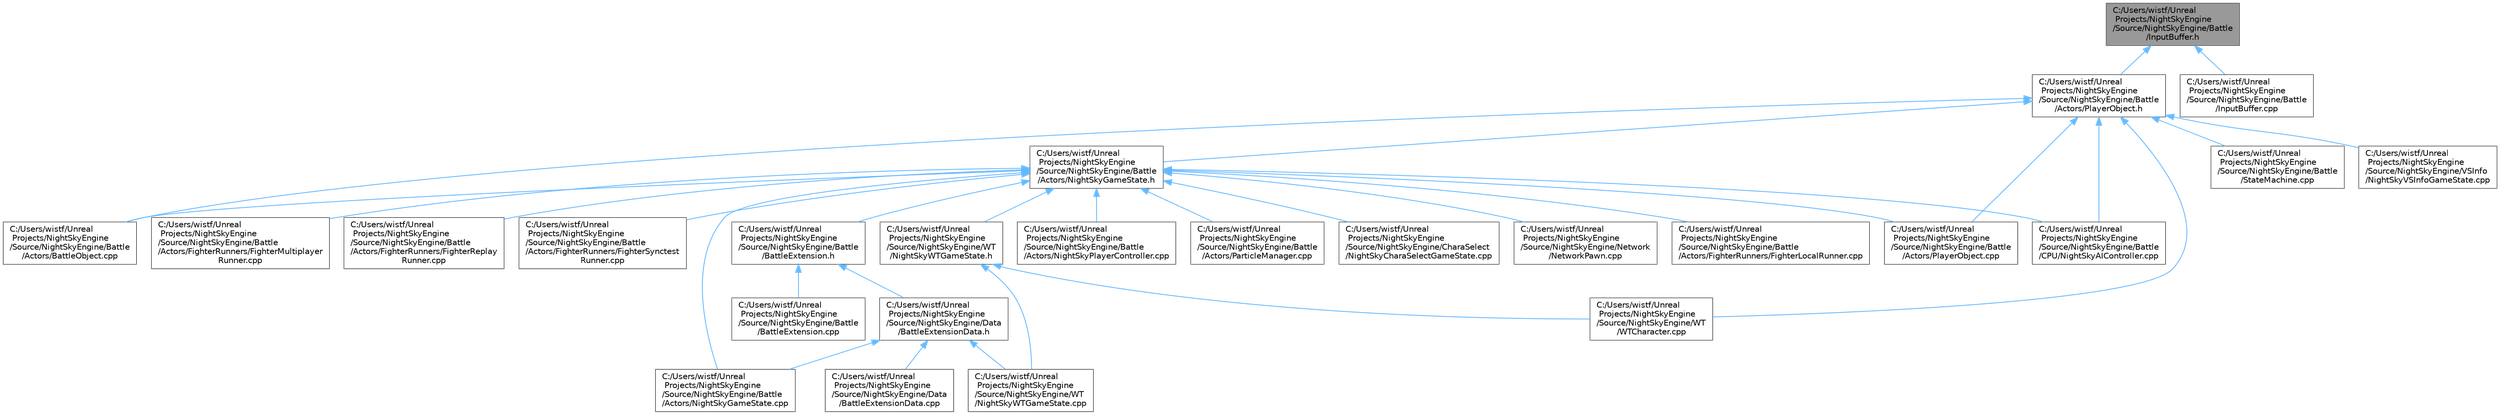digraph "C:/Users/wistf/Unreal Projects/NightSkyEngine/Source/NightSkyEngine/Battle/InputBuffer.h"
{
 // LATEX_PDF_SIZE
  bgcolor="transparent";
  edge [fontname=Helvetica,fontsize=10,labelfontname=Helvetica,labelfontsize=10];
  node [fontname=Helvetica,fontsize=10,shape=box,height=0.2,width=0.4];
  Node1 [id="Node000001",label="C:/Users/wistf/Unreal\l Projects/NightSkyEngine\l/Source/NightSkyEngine/Battle\l/InputBuffer.h",height=0.2,width=0.4,color="gray40", fillcolor="grey60", style="filled", fontcolor="black",tooltip=" "];
  Node1 -> Node2 [id="edge1_Node000001_Node000002",dir="back",color="steelblue1",style="solid",tooltip=" "];
  Node2 [id="Node000002",label="C:/Users/wistf/Unreal\l Projects/NightSkyEngine\l/Source/NightSkyEngine/Battle\l/Actors/PlayerObject.h",height=0.2,width=0.4,color="grey40", fillcolor="white", style="filled",URL="$_player_object_8h.html",tooltip=" "];
  Node2 -> Node3 [id="edge2_Node000002_Node000003",dir="back",color="steelblue1",style="solid",tooltip=" "];
  Node3 [id="Node000003",label="C:/Users/wistf/Unreal\l Projects/NightSkyEngine\l/Source/NightSkyEngine/Battle\l/Actors/BattleObject.cpp",height=0.2,width=0.4,color="grey40", fillcolor="white", style="filled",URL="$_battle_object_8cpp.html",tooltip=" "];
  Node2 -> Node4 [id="edge3_Node000002_Node000004",dir="back",color="steelblue1",style="solid",tooltip=" "];
  Node4 [id="Node000004",label="C:/Users/wistf/Unreal\l Projects/NightSkyEngine\l/Source/NightSkyEngine/Battle\l/Actors/NightSkyGameState.h",height=0.2,width=0.4,color="grey40", fillcolor="white", style="filled",URL="$_night_sky_game_state_8h.html",tooltip=" "];
  Node4 -> Node3 [id="edge4_Node000004_Node000003",dir="back",color="steelblue1",style="solid",tooltip=" "];
  Node4 -> Node5 [id="edge5_Node000004_Node000005",dir="back",color="steelblue1",style="solid",tooltip=" "];
  Node5 [id="Node000005",label="C:/Users/wistf/Unreal\l Projects/NightSkyEngine\l/Source/NightSkyEngine/Battle\l/Actors/FighterRunners/FighterLocalRunner.cpp",height=0.2,width=0.4,color="grey40", fillcolor="white", style="filled",URL="$_fighter_local_runner_8cpp.html",tooltip=" "];
  Node4 -> Node6 [id="edge6_Node000004_Node000006",dir="back",color="steelblue1",style="solid",tooltip=" "];
  Node6 [id="Node000006",label="C:/Users/wistf/Unreal\l Projects/NightSkyEngine\l/Source/NightSkyEngine/Battle\l/Actors/FighterRunners/FighterMultiplayer\lRunner.cpp",height=0.2,width=0.4,color="grey40", fillcolor="white", style="filled",URL="$_fighter_multiplayer_runner_8cpp.html",tooltip=" "];
  Node4 -> Node7 [id="edge7_Node000004_Node000007",dir="back",color="steelblue1",style="solid",tooltip=" "];
  Node7 [id="Node000007",label="C:/Users/wistf/Unreal\l Projects/NightSkyEngine\l/Source/NightSkyEngine/Battle\l/Actors/FighterRunners/FighterReplay\lRunner.cpp",height=0.2,width=0.4,color="grey40", fillcolor="white", style="filled",URL="$_fighter_replay_runner_8cpp.html",tooltip=" "];
  Node4 -> Node8 [id="edge8_Node000004_Node000008",dir="back",color="steelblue1",style="solid",tooltip=" "];
  Node8 [id="Node000008",label="C:/Users/wistf/Unreal\l Projects/NightSkyEngine\l/Source/NightSkyEngine/Battle\l/Actors/FighterRunners/FighterSynctest\lRunner.cpp",height=0.2,width=0.4,color="grey40", fillcolor="white", style="filled",URL="$_fighter_synctest_runner_8cpp.html",tooltip=" "];
  Node4 -> Node9 [id="edge9_Node000004_Node000009",dir="back",color="steelblue1",style="solid",tooltip=" "];
  Node9 [id="Node000009",label="C:/Users/wistf/Unreal\l Projects/NightSkyEngine\l/Source/NightSkyEngine/Battle\l/Actors/NightSkyGameState.cpp",height=0.2,width=0.4,color="grey40", fillcolor="white", style="filled",URL="$_night_sky_game_state_8cpp.html",tooltip=" "];
  Node4 -> Node10 [id="edge10_Node000004_Node000010",dir="back",color="steelblue1",style="solid",tooltip=" "];
  Node10 [id="Node000010",label="C:/Users/wistf/Unreal\l Projects/NightSkyEngine\l/Source/NightSkyEngine/Battle\l/Actors/NightSkyPlayerController.cpp",height=0.2,width=0.4,color="grey40", fillcolor="white", style="filled",URL="$_night_sky_player_controller_8cpp.html",tooltip=" "];
  Node4 -> Node11 [id="edge11_Node000004_Node000011",dir="back",color="steelblue1",style="solid",tooltip=" "];
  Node11 [id="Node000011",label="C:/Users/wistf/Unreal\l Projects/NightSkyEngine\l/Source/NightSkyEngine/Battle\l/Actors/ParticleManager.cpp",height=0.2,width=0.4,color="grey40", fillcolor="white", style="filled",URL="$_particle_manager_8cpp.html",tooltip=" "];
  Node4 -> Node12 [id="edge12_Node000004_Node000012",dir="back",color="steelblue1",style="solid",tooltip=" "];
  Node12 [id="Node000012",label="C:/Users/wistf/Unreal\l Projects/NightSkyEngine\l/Source/NightSkyEngine/Battle\l/Actors/PlayerObject.cpp",height=0.2,width=0.4,color="grey40", fillcolor="white", style="filled",URL="$_player_object_8cpp.html",tooltip=" "];
  Node4 -> Node13 [id="edge13_Node000004_Node000013",dir="back",color="steelblue1",style="solid",tooltip=" "];
  Node13 [id="Node000013",label="C:/Users/wistf/Unreal\l Projects/NightSkyEngine\l/Source/NightSkyEngine/Battle\l/BattleExtension.h",height=0.2,width=0.4,color="grey40", fillcolor="white", style="filled",URL="$_battle_extension_8h.html",tooltip=" "];
  Node13 -> Node14 [id="edge14_Node000013_Node000014",dir="back",color="steelblue1",style="solid",tooltip=" "];
  Node14 [id="Node000014",label="C:/Users/wistf/Unreal\l Projects/NightSkyEngine\l/Source/NightSkyEngine/Battle\l/BattleExtension.cpp",height=0.2,width=0.4,color="grey40", fillcolor="white", style="filled",URL="$_battle_extension_8cpp.html",tooltip=" "];
  Node13 -> Node15 [id="edge15_Node000013_Node000015",dir="back",color="steelblue1",style="solid",tooltip=" "];
  Node15 [id="Node000015",label="C:/Users/wistf/Unreal\l Projects/NightSkyEngine\l/Source/NightSkyEngine/Data\l/BattleExtensionData.h",height=0.2,width=0.4,color="grey40", fillcolor="white", style="filled",URL="$_battle_extension_data_8h.html",tooltip=" "];
  Node15 -> Node9 [id="edge16_Node000015_Node000009",dir="back",color="steelblue1",style="solid",tooltip=" "];
  Node15 -> Node16 [id="edge17_Node000015_Node000016",dir="back",color="steelblue1",style="solid",tooltip=" "];
  Node16 [id="Node000016",label="C:/Users/wistf/Unreal\l Projects/NightSkyEngine\l/Source/NightSkyEngine/Data\l/BattleExtensionData.cpp",height=0.2,width=0.4,color="grey40", fillcolor="white", style="filled",URL="$_battle_extension_data_8cpp.html",tooltip=" "];
  Node15 -> Node17 [id="edge18_Node000015_Node000017",dir="back",color="steelblue1",style="solid",tooltip=" "];
  Node17 [id="Node000017",label="C:/Users/wistf/Unreal\l Projects/NightSkyEngine\l/Source/NightSkyEngine/WT\l/NightSkyWTGameState.cpp",height=0.2,width=0.4,color="grey40", fillcolor="white", style="filled",URL="$_night_sky_w_t_game_state_8cpp.html",tooltip=" "];
  Node4 -> Node18 [id="edge19_Node000004_Node000018",dir="back",color="steelblue1",style="solid",tooltip=" "];
  Node18 [id="Node000018",label="C:/Users/wistf/Unreal\l Projects/NightSkyEngine\l/Source/NightSkyEngine/Battle\l/CPU/NightSkyAIController.cpp",height=0.2,width=0.4,color="grey40", fillcolor="white", style="filled",URL="$_night_sky_a_i_controller_8cpp.html",tooltip=" "];
  Node4 -> Node19 [id="edge20_Node000004_Node000019",dir="back",color="steelblue1",style="solid",tooltip=" "];
  Node19 [id="Node000019",label="C:/Users/wistf/Unreal\l Projects/NightSkyEngine\l/Source/NightSkyEngine/CharaSelect\l/NightSkyCharaSelectGameState.cpp",height=0.2,width=0.4,color="grey40", fillcolor="white", style="filled",URL="$_night_sky_chara_select_game_state_8cpp.html",tooltip=" "];
  Node4 -> Node20 [id="edge21_Node000004_Node000020",dir="back",color="steelblue1",style="solid",tooltip=" "];
  Node20 [id="Node000020",label="C:/Users/wistf/Unreal\l Projects/NightSkyEngine\l/Source/NightSkyEngine/Network\l/NetworkPawn.cpp",height=0.2,width=0.4,color="grey40", fillcolor="white", style="filled",URL="$_network_pawn_8cpp.html",tooltip=" "];
  Node4 -> Node21 [id="edge22_Node000004_Node000021",dir="back",color="steelblue1",style="solid",tooltip=" "];
  Node21 [id="Node000021",label="C:/Users/wistf/Unreal\l Projects/NightSkyEngine\l/Source/NightSkyEngine/WT\l/NightSkyWTGameState.h",height=0.2,width=0.4,color="grey40", fillcolor="white", style="filled",URL="$_night_sky_w_t_game_state_8h.html",tooltip=" "];
  Node21 -> Node17 [id="edge23_Node000021_Node000017",dir="back",color="steelblue1",style="solid",tooltip=" "];
  Node21 -> Node22 [id="edge24_Node000021_Node000022",dir="back",color="steelblue1",style="solid",tooltip=" "];
  Node22 [id="Node000022",label="C:/Users/wistf/Unreal\l Projects/NightSkyEngine\l/Source/NightSkyEngine/WT\l/WTCharacter.cpp",height=0.2,width=0.4,color="grey40", fillcolor="white", style="filled",URL="$_w_t_character_8cpp.html",tooltip=" "];
  Node2 -> Node12 [id="edge25_Node000002_Node000012",dir="back",color="steelblue1",style="solid",tooltip=" "];
  Node2 -> Node18 [id="edge26_Node000002_Node000018",dir="back",color="steelblue1",style="solid",tooltip=" "];
  Node2 -> Node23 [id="edge27_Node000002_Node000023",dir="back",color="steelblue1",style="solid",tooltip=" "];
  Node23 [id="Node000023",label="C:/Users/wistf/Unreal\l Projects/NightSkyEngine\l/Source/NightSkyEngine/Battle\l/StateMachine.cpp",height=0.2,width=0.4,color="grey40", fillcolor="white", style="filled",URL="$_state_machine_8cpp.html",tooltip=" "];
  Node2 -> Node24 [id="edge28_Node000002_Node000024",dir="back",color="steelblue1",style="solid",tooltip=" "];
  Node24 [id="Node000024",label="C:/Users/wistf/Unreal\l Projects/NightSkyEngine\l/Source/NightSkyEngine/VSInfo\l/NightSkyVSInfoGameState.cpp",height=0.2,width=0.4,color="grey40", fillcolor="white", style="filled",URL="$_night_sky_v_s_info_game_state_8cpp.html",tooltip=" "];
  Node2 -> Node22 [id="edge29_Node000002_Node000022",dir="back",color="steelblue1",style="solid",tooltip=" "];
  Node1 -> Node25 [id="edge30_Node000001_Node000025",dir="back",color="steelblue1",style="solid",tooltip=" "];
  Node25 [id="Node000025",label="C:/Users/wistf/Unreal\l Projects/NightSkyEngine\l/Source/NightSkyEngine/Battle\l/InputBuffer.cpp",height=0.2,width=0.4,color="grey40", fillcolor="white", style="filled",URL="$_input_buffer_8cpp.html",tooltip=" "];
}
